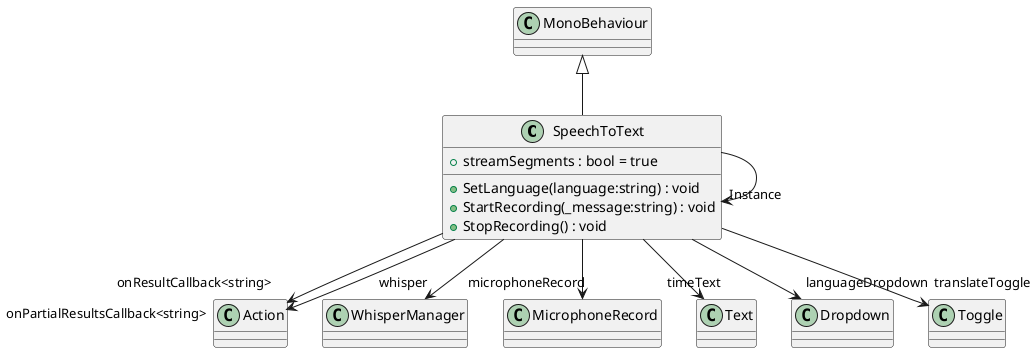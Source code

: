 @startuml
class SpeechToText {
    + streamSegments : bool = true
    + SetLanguage(language:string) : void
    + StartRecording(_message:string) : void
    + StopRecording() : void
}

MonoBehaviour <|-- SpeechToText
SpeechToText --> "onResultCallback<string>" "Action"
SpeechToText --> "onPartialResultsCallback<string>" "Action"
SpeechToText --> "whisper" WhisperManager
SpeechToText --> "microphoneRecord" MicrophoneRecord
SpeechToText --> "timeText" Text
SpeechToText --> "languageDropdown" Dropdown
SpeechToText --> "translateToggle" Toggle
SpeechToText --> "Instance" SpeechToText
@enduml
